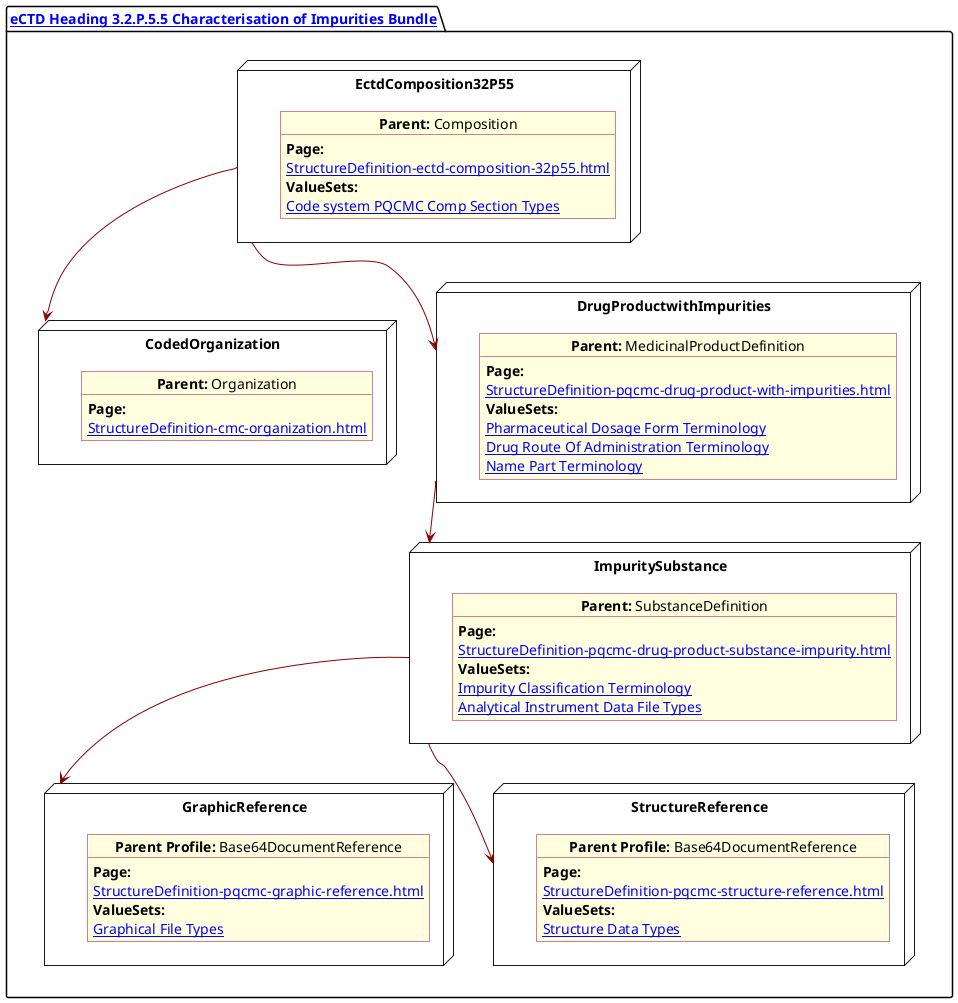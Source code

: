 @startuml CharacImprity
allowmixing
'Mixed model of use case and object
skinparam svgDimensionStyle false
skinparam ObjectBackgroundColor LightYellow
skinparam ObjectBorderColor #A80036
skinparam activityDiamondBorderColor #A80036
skinparam activityDiamondBackgroundColor lawnGreen
skinparam ClassBorderThickness 4

package "[[StructureDefinition-cmc-ectd-document-32p55.html eCTD Heading 3.2.P.5.5 Characterisation of Impurities Bundle]]" as NODES {


  node "EctdComposition32P55" as N1 {

    object "**Parent:** Composition" as obj1 {
      **Page:**
      [[StructureDefinition-ectd-composition-32p55.html]]
      **ValueSets:**
      [[ValueSet-cmc-comp-section-types-vs.html Code system PQCMC Comp Section Types]]
    }
  }
  node "GraphicReference" as NB64 {

    object "**Parent Profile:** Base64DocumentReference"  as obj64 {
      **Page:**
      [[StructureDefinition-pqcmc-graphic-reference.html]]
      **ValueSets:**
      [[ValueSet-pqcmc-graphical-file-types.html Graphical File Types]]
    }
  }
  node "StructureReference" as NBstruc {

    object "**Parent Profile:** Base64DocumentReference"  as objb64 {
      **Page:**
      [[StructureDefinition-pqcmc-structure-reference.html]]
       **ValueSets:**
      [[ValueSet-pqcmc-structure-data-types.html Structure Data Types]] 
    }
  }

  node "CodedOrganization" as NSO {

    object "**Parent:** Organization" as objAu {
      **Page:**
      [[StructureDefinition-cmc-organization.html]]
    }
  }

  node "DrugProductwithImpurities" as NN {

    object "**Parent:** MedicinalProductDefinition" as obj3 {

      **Page:**
      [[StructureDefinition-pqcmc-drug-product-with-impurities.html]]
      **ValueSets:**
      [[ValueSet-spl-pharmaceutical-dosage-form-terminology.html Pharmaceutical Dosage Form Terminology]]
      [[ValueSet-spl-drug-route-of-administration-terminology.html Drug Route Of Administration Terminology]]
      [[ValueSet-pqcmc-name-part-terminology.html Name Part Terminology]]
    }
  }

  node "ImpuritySubstance" as N6 {

    object "**Parent:** SubstanceDefinition" as obj2 {
      **Page:**
      [[StructureDefinition-pqcmc-drug-product-substance-impurity.html]]
      **ValueSets:**
      [[ValueSet-pqcmc-impurity-classification-terminology.html Impurity Classification Terminology]]
      [[ValueSet-pqcmc-analytical-instrument-data-types.html Analytical Instrument Data File Types]]
    }
  }
  N1 -[#darkred]-> NSO
  NN -[#darkred]-> N6
  N1 -[#darkred]-> NN
  N6 -[#darkred]-> NB64
  N6 -[#darkred]-> NBstruc

}
@enduml
